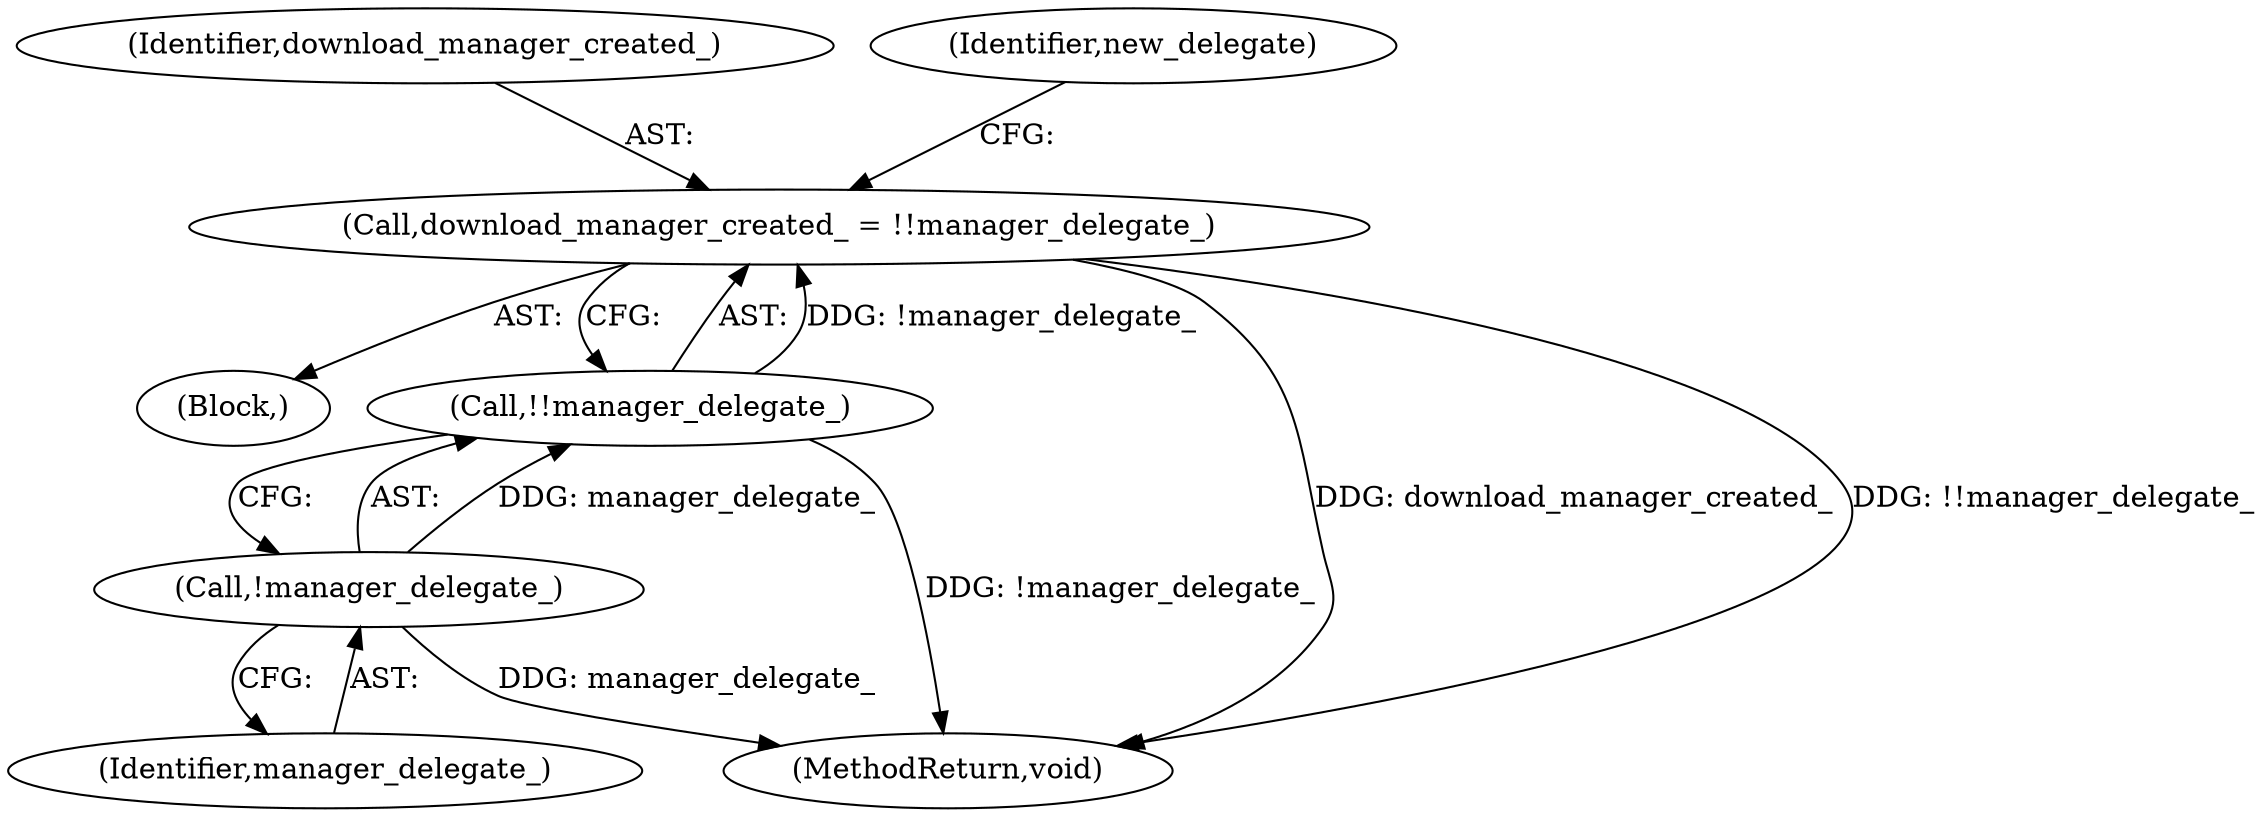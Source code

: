 digraph "0_Chrome_cbb2c0940d4e3914ccd74f6466ff4cb9e50e0e86_1@API" {
"1000116" [label="(Call,download_manager_created_ = !!manager_delegate_)"];
"1000118" [label="(Call,!!manager_delegate_)"];
"1000119" [label="(Call,!manager_delegate_)"];
"1000102" [label="(Block,)"];
"1000117" [label="(Identifier,download_manager_created_)"];
"1000119" [label="(Call,!manager_delegate_)"];
"1000122" [label="(Identifier,new_delegate)"];
"1000120" [label="(Identifier,manager_delegate_)"];
"1000124" [label="(MethodReturn,void)"];
"1000116" [label="(Call,download_manager_created_ = !!manager_delegate_)"];
"1000118" [label="(Call,!!manager_delegate_)"];
"1000116" -> "1000102"  [label="AST: "];
"1000116" -> "1000118"  [label="CFG: "];
"1000117" -> "1000116"  [label="AST: "];
"1000118" -> "1000116"  [label="AST: "];
"1000122" -> "1000116"  [label="CFG: "];
"1000116" -> "1000124"  [label="DDG: download_manager_created_"];
"1000116" -> "1000124"  [label="DDG: !!manager_delegate_"];
"1000118" -> "1000116"  [label="DDG: !manager_delegate_"];
"1000118" -> "1000119"  [label="CFG: "];
"1000119" -> "1000118"  [label="AST: "];
"1000118" -> "1000124"  [label="DDG: !manager_delegate_"];
"1000119" -> "1000118"  [label="DDG: manager_delegate_"];
"1000119" -> "1000120"  [label="CFG: "];
"1000120" -> "1000119"  [label="AST: "];
"1000119" -> "1000124"  [label="DDG: manager_delegate_"];
}
